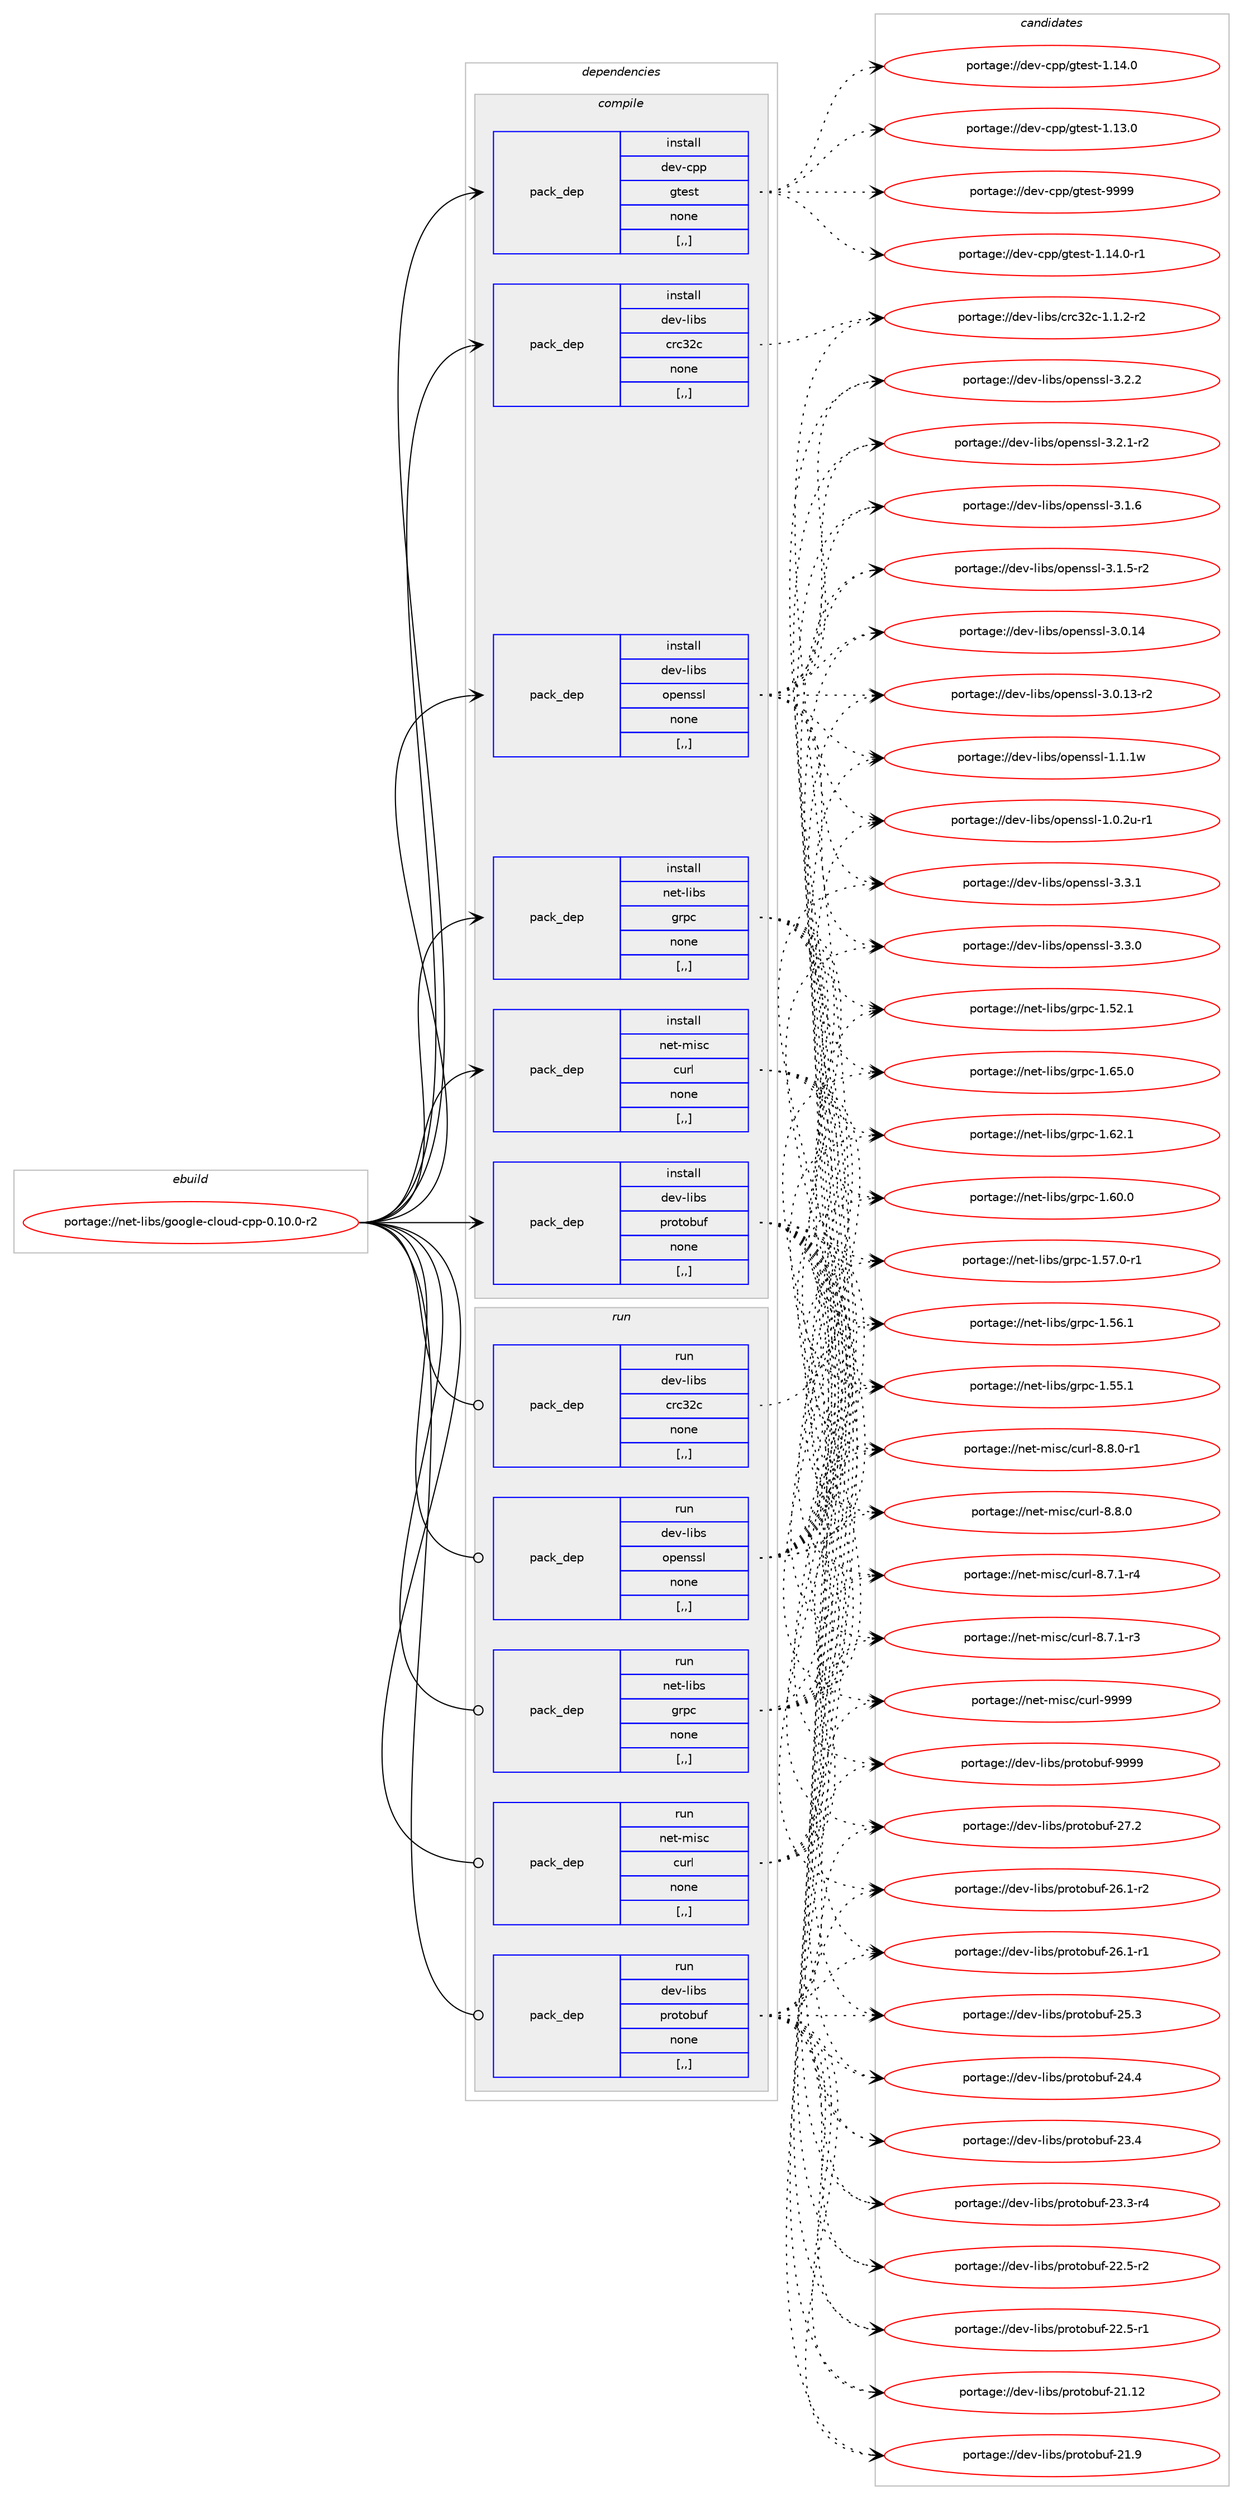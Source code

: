 digraph prolog {

# *************
# Graph options
# *************

newrank=true;
concentrate=true;
compound=true;
graph [rankdir=LR,fontname=Helvetica,fontsize=10,ranksep=1.5];#, ranksep=2.5, nodesep=0.2];
edge  [arrowhead=vee];
node  [fontname=Helvetica,fontsize=10];

# **********
# The ebuild
# **********

subgraph cluster_leftcol {
color=gray;
label=<<i>ebuild</i>>;
id [label="portage://net-libs/google-cloud-cpp-0.10.0-r2", color=red, width=4, href="../net-libs/google-cloud-cpp-0.10.0-r2.svg"];
}

# ****************
# The dependencies
# ****************

subgraph cluster_midcol {
color=gray;
label=<<i>dependencies</i>>;
subgraph cluster_compile {
fillcolor="#eeeeee";
style=filled;
label=<<i>compile</i>>;
subgraph pack261375 {
dependency357116 [label=<<TABLE BORDER="0" CELLBORDER="1" CELLSPACING="0" CELLPADDING="4" WIDTH="220"><TR><TD ROWSPAN="6" CELLPADDING="30">pack_dep</TD></TR><TR><TD WIDTH="110">install</TD></TR><TR><TD>dev-cpp</TD></TR><TR><TD>gtest</TD></TR><TR><TD>none</TD></TR><TR><TD>[,,]</TD></TR></TABLE>>, shape=none, color=blue];
}
id:e -> dependency357116:w [weight=20,style="solid",arrowhead="vee"];
subgraph pack261376 {
dependency357117 [label=<<TABLE BORDER="0" CELLBORDER="1" CELLSPACING="0" CELLPADDING="4" WIDTH="220"><TR><TD ROWSPAN="6" CELLPADDING="30">pack_dep</TD></TR><TR><TD WIDTH="110">install</TD></TR><TR><TD>dev-libs</TD></TR><TR><TD>crc32c</TD></TR><TR><TD>none</TD></TR><TR><TD>[,,]</TD></TR></TABLE>>, shape=none, color=blue];
}
id:e -> dependency357117:w [weight=20,style="solid",arrowhead="vee"];
subgraph pack261377 {
dependency357118 [label=<<TABLE BORDER="0" CELLBORDER="1" CELLSPACING="0" CELLPADDING="4" WIDTH="220"><TR><TD ROWSPAN="6" CELLPADDING="30">pack_dep</TD></TR><TR><TD WIDTH="110">install</TD></TR><TR><TD>dev-libs</TD></TR><TR><TD>openssl</TD></TR><TR><TD>none</TD></TR><TR><TD>[,,]</TD></TR></TABLE>>, shape=none, color=blue];
}
id:e -> dependency357118:w [weight=20,style="solid",arrowhead="vee"];
subgraph pack261378 {
dependency357119 [label=<<TABLE BORDER="0" CELLBORDER="1" CELLSPACING="0" CELLPADDING="4" WIDTH="220"><TR><TD ROWSPAN="6" CELLPADDING="30">pack_dep</TD></TR><TR><TD WIDTH="110">install</TD></TR><TR><TD>dev-libs</TD></TR><TR><TD>protobuf</TD></TR><TR><TD>none</TD></TR><TR><TD>[,,]</TD></TR></TABLE>>, shape=none, color=blue];
}
id:e -> dependency357119:w [weight=20,style="solid",arrowhead="vee"];
subgraph pack261379 {
dependency357120 [label=<<TABLE BORDER="0" CELLBORDER="1" CELLSPACING="0" CELLPADDING="4" WIDTH="220"><TR><TD ROWSPAN="6" CELLPADDING="30">pack_dep</TD></TR><TR><TD WIDTH="110">install</TD></TR><TR><TD>net-libs</TD></TR><TR><TD>grpc</TD></TR><TR><TD>none</TD></TR><TR><TD>[,,]</TD></TR></TABLE>>, shape=none, color=blue];
}
id:e -> dependency357120:w [weight=20,style="solid",arrowhead="vee"];
subgraph pack261380 {
dependency357121 [label=<<TABLE BORDER="0" CELLBORDER="1" CELLSPACING="0" CELLPADDING="4" WIDTH="220"><TR><TD ROWSPAN="6" CELLPADDING="30">pack_dep</TD></TR><TR><TD WIDTH="110">install</TD></TR><TR><TD>net-misc</TD></TR><TR><TD>curl</TD></TR><TR><TD>none</TD></TR><TR><TD>[,,]</TD></TR></TABLE>>, shape=none, color=blue];
}
id:e -> dependency357121:w [weight=20,style="solid",arrowhead="vee"];
}
subgraph cluster_compileandrun {
fillcolor="#eeeeee";
style=filled;
label=<<i>compile and run</i>>;
}
subgraph cluster_run {
fillcolor="#eeeeee";
style=filled;
label=<<i>run</i>>;
subgraph pack261381 {
dependency357122 [label=<<TABLE BORDER="0" CELLBORDER="1" CELLSPACING="0" CELLPADDING="4" WIDTH="220"><TR><TD ROWSPAN="6" CELLPADDING="30">pack_dep</TD></TR><TR><TD WIDTH="110">run</TD></TR><TR><TD>dev-libs</TD></TR><TR><TD>crc32c</TD></TR><TR><TD>none</TD></TR><TR><TD>[,,]</TD></TR></TABLE>>, shape=none, color=blue];
}
id:e -> dependency357122:w [weight=20,style="solid",arrowhead="odot"];
subgraph pack261382 {
dependency357123 [label=<<TABLE BORDER="0" CELLBORDER="1" CELLSPACING="0" CELLPADDING="4" WIDTH="220"><TR><TD ROWSPAN="6" CELLPADDING="30">pack_dep</TD></TR><TR><TD WIDTH="110">run</TD></TR><TR><TD>dev-libs</TD></TR><TR><TD>openssl</TD></TR><TR><TD>none</TD></TR><TR><TD>[,,]</TD></TR></TABLE>>, shape=none, color=blue];
}
id:e -> dependency357123:w [weight=20,style="solid",arrowhead="odot"];
subgraph pack261383 {
dependency357124 [label=<<TABLE BORDER="0" CELLBORDER="1" CELLSPACING="0" CELLPADDING="4" WIDTH="220"><TR><TD ROWSPAN="6" CELLPADDING="30">pack_dep</TD></TR><TR><TD WIDTH="110">run</TD></TR><TR><TD>dev-libs</TD></TR><TR><TD>protobuf</TD></TR><TR><TD>none</TD></TR><TR><TD>[,,]</TD></TR></TABLE>>, shape=none, color=blue];
}
id:e -> dependency357124:w [weight=20,style="solid",arrowhead="odot"];
subgraph pack261384 {
dependency357125 [label=<<TABLE BORDER="0" CELLBORDER="1" CELLSPACING="0" CELLPADDING="4" WIDTH="220"><TR><TD ROWSPAN="6" CELLPADDING="30">pack_dep</TD></TR><TR><TD WIDTH="110">run</TD></TR><TR><TD>net-libs</TD></TR><TR><TD>grpc</TD></TR><TR><TD>none</TD></TR><TR><TD>[,,]</TD></TR></TABLE>>, shape=none, color=blue];
}
id:e -> dependency357125:w [weight=20,style="solid",arrowhead="odot"];
subgraph pack261385 {
dependency357126 [label=<<TABLE BORDER="0" CELLBORDER="1" CELLSPACING="0" CELLPADDING="4" WIDTH="220"><TR><TD ROWSPAN="6" CELLPADDING="30">pack_dep</TD></TR><TR><TD WIDTH="110">run</TD></TR><TR><TD>net-misc</TD></TR><TR><TD>curl</TD></TR><TR><TD>none</TD></TR><TR><TD>[,,]</TD></TR></TABLE>>, shape=none, color=blue];
}
id:e -> dependency357126:w [weight=20,style="solid",arrowhead="odot"];
}
}

# **************
# The candidates
# **************

subgraph cluster_choices {
rank=same;
color=gray;
label=<<i>candidates</i>>;

subgraph choice261375 {
color=black;
nodesep=1;
choice1001011184599112112471031161011151164557575757 [label="portage://dev-cpp/gtest-9999", color=red, width=4,href="../dev-cpp/gtest-9999.svg"];
choice100101118459911211247103116101115116454946495246484511449 [label="portage://dev-cpp/gtest-1.14.0-r1", color=red, width=4,href="../dev-cpp/gtest-1.14.0-r1.svg"];
choice10010111845991121124710311610111511645494649524648 [label="portage://dev-cpp/gtest-1.14.0", color=red, width=4,href="../dev-cpp/gtest-1.14.0.svg"];
choice10010111845991121124710311610111511645494649514648 [label="portage://dev-cpp/gtest-1.13.0", color=red, width=4,href="../dev-cpp/gtest-1.13.0.svg"];
dependency357116:e -> choice1001011184599112112471031161011151164557575757:w [style=dotted,weight="100"];
dependency357116:e -> choice100101118459911211247103116101115116454946495246484511449:w [style=dotted,weight="100"];
dependency357116:e -> choice10010111845991121124710311610111511645494649524648:w [style=dotted,weight="100"];
dependency357116:e -> choice10010111845991121124710311610111511645494649514648:w [style=dotted,weight="100"];
}
subgraph choice261376 {
color=black;
nodesep=1;
choice10010111845108105981154799114995150994549464946504511450 [label="portage://dev-libs/crc32c-1.1.2-r2", color=red, width=4,href="../dev-libs/crc32c-1.1.2-r2.svg"];
dependency357117:e -> choice10010111845108105981154799114995150994549464946504511450:w [style=dotted,weight="100"];
}
subgraph choice261377 {
color=black;
nodesep=1;
choice100101118451081059811547111112101110115115108455146514649 [label="portage://dev-libs/openssl-3.3.1", color=red, width=4,href="../dev-libs/openssl-3.3.1.svg"];
choice100101118451081059811547111112101110115115108455146514648 [label="portage://dev-libs/openssl-3.3.0", color=red, width=4,href="../dev-libs/openssl-3.3.0.svg"];
choice100101118451081059811547111112101110115115108455146504650 [label="portage://dev-libs/openssl-3.2.2", color=red, width=4,href="../dev-libs/openssl-3.2.2.svg"];
choice1001011184510810598115471111121011101151151084551465046494511450 [label="portage://dev-libs/openssl-3.2.1-r2", color=red, width=4,href="../dev-libs/openssl-3.2.1-r2.svg"];
choice100101118451081059811547111112101110115115108455146494654 [label="portage://dev-libs/openssl-3.1.6", color=red, width=4,href="../dev-libs/openssl-3.1.6.svg"];
choice1001011184510810598115471111121011101151151084551464946534511450 [label="portage://dev-libs/openssl-3.1.5-r2", color=red, width=4,href="../dev-libs/openssl-3.1.5-r2.svg"];
choice10010111845108105981154711111210111011511510845514648464952 [label="portage://dev-libs/openssl-3.0.14", color=red, width=4,href="../dev-libs/openssl-3.0.14.svg"];
choice100101118451081059811547111112101110115115108455146484649514511450 [label="portage://dev-libs/openssl-3.0.13-r2", color=red, width=4,href="../dev-libs/openssl-3.0.13-r2.svg"];
choice100101118451081059811547111112101110115115108454946494649119 [label="portage://dev-libs/openssl-1.1.1w", color=red, width=4,href="../dev-libs/openssl-1.1.1w.svg"];
choice1001011184510810598115471111121011101151151084549464846501174511449 [label="portage://dev-libs/openssl-1.0.2u-r1", color=red, width=4,href="../dev-libs/openssl-1.0.2u-r1.svg"];
dependency357118:e -> choice100101118451081059811547111112101110115115108455146514649:w [style=dotted,weight="100"];
dependency357118:e -> choice100101118451081059811547111112101110115115108455146514648:w [style=dotted,weight="100"];
dependency357118:e -> choice100101118451081059811547111112101110115115108455146504650:w [style=dotted,weight="100"];
dependency357118:e -> choice1001011184510810598115471111121011101151151084551465046494511450:w [style=dotted,weight="100"];
dependency357118:e -> choice100101118451081059811547111112101110115115108455146494654:w [style=dotted,weight="100"];
dependency357118:e -> choice1001011184510810598115471111121011101151151084551464946534511450:w [style=dotted,weight="100"];
dependency357118:e -> choice10010111845108105981154711111210111011511510845514648464952:w [style=dotted,weight="100"];
dependency357118:e -> choice100101118451081059811547111112101110115115108455146484649514511450:w [style=dotted,weight="100"];
dependency357118:e -> choice100101118451081059811547111112101110115115108454946494649119:w [style=dotted,weight="100"];
dependency357118:e -> choice1001011184510810598115471111121011101151151084549464846501174511449:w [style=dotted,weight="100"];
}
subgraph choice261378 {
color=black;
nodesep=1;
choice100101118451081059811547112114111116111981171024557575757 [label="portage://dev-libs/protobuf-9999", color=red, width=4,href="../dev-libs/protobuf-9999.svg"];
choice100101118451081059811547112114111116111981171024550554650 [label="portage://dev-libs/protobuf-27.2", color=red, width=4,href="../dev-libs/protobuf-27.2.svg"];
choice1001011184510810598115471121141111161119811710245505446494511450 [label="portage://dev-libs/protobuf-26.1-r2", color=red, width=4,href="../dev-libs/protobuf-26.1-r2.svg"];
choice1001011184510810598115471121141111161119811710245505446494511449 [label="portage://dev-libs/protobuf-26.1-r1", color=red, width=4,href="../dev-libs/protobuf-26.1-r1.svg"];
choice100101118451081059811547112114111116111981171024550534651 [label="portage://dev-libs/protobuf-25.3", color=red, width=4,href="../dev-libs/protobuf-25.3.svg"];
choice100101118451081059811547112114111116111981171024550524652 [label="portage://dev-libs/protobuf-24.4", color=red, width=4,href="../dev-libs/protobuf-24.4.svg"];
choice100101118451081059811547112114111116111981171024550514652 [label="portage://dev-libs/protobuf-23.4", color=red, width=4,href="../dev-libs/protobuf-23.4.svg"];
choice1001011184510810598115471121141111161119811710245505146514511452 [label="portage://dev-libs/protobuf-23.3-r4", color=red, width=4,href="../dev-libs/protobuf-23.3-r4.svg"];
choice1001011184510810598115471121141111161119811710245505046534511450 [label="portage://dev-libs/protobuf-22.5-r2", color=red, width=4,href="../dev-libs/protobuf-22.5-r2.svg"];
choice1001011184510810598115471121141111161119811710245505046534511449 [label="portage://dev-libs/protobuf-22.5-r1", color=red, width=4,href="../dev-libs/protobuf-22.5-r1.svg"];
choice10010111845108105981154711211411111611198117102455049464950 [label="portage://dev-libs/protobuf-21.12", color=red, width=4,href="../dev-libs/protobuf-21.12.svg"];
choice100101118451081059811547112114111116111981171024550494657 [label="portage://dev-libs/protobuf-21.9", color=red, width=4,href="../dev-libs/protobuf-21.9.svg"];
dependency357119:e -> choice100101118451081059811547112114111116111981171024557575757:w [style=dotted,weight="100"];
dependency357119:e -> choice100101118451081059811547112114111116111981171024550554650:w [style=dotted,weight="100"];
dependency357119:e -> choice1001011184510810598115471121141111161119811710245505446494511450:w [style=dotted,weight="100"];
dependency357119:e -> choice1001011184510810598115471121141111161119811710245505446494511449:w [style=dotted,weight="100"];
dependency357119:e -> choice100101118451081059811547112114111116111981171024550534651:w [style=dotted,weight="100"];
dependency357119:e -> choice100101118451081059811547112114111116111981171024550524652:w [style=dotted,weight="100"];
dependency357119:e -> choice100101118451081059811547112114111116111981171024550514652:w [style=dotted,weight="100"];
dependency357119:e -> choice1001011184510810598115471121141111161119811710245505146514511452:w [style=dotted,weight="100"];
dependency357119:e -> choice1001011184510810598115471121141111161119811710245505046534511450:w [style=dotted,weight="100"];
dependency357119:e -> choice1001011184510810598115471121141111161119811710245505046534511449:w [style=dotted,weight="100"];
dependency357119:e -> choice10010111845108105981154711211411111611198117102455049464950:w [style=dotted,weight="100"];
dependency357119:e -> choice100101118451081059811547112114111116111981171024550494657:w [style=dotted,weight="100"];
}
subgraph choice261379 {
color=black;
nodesep=1;
choice1101011164510810598115471031141129945494654534648 [label="portage://net-libs/grpc-1.65.0", color=red, width=4,href="../net-libs/grpc-1.65.0.svg"];
choice1101011164510810598115471031141129945494654504649 [label="portage://net-libs/grpc-1.62.1", color=red, width=4,href="../net-libs/grpc-1.62.1.svg"];
choice1101011164510810598115471031141129945494654484648 [label="portage://net-libs/grpc-1.60.0", color=red, width=4,href="../net-libs/grpc-1.60.0.svg"];
choice11010111645108105981154710311411299454946535546484511449 [label="portage://net-libs/grpc-1.57.0-r1", color=red, width=4,href="../net-libs/grpc-1.57.0-r1.svg"];
choice1101011164510810598115471031141129945494653544649 [label="portage://net-libs/grpc-1.56.1", color=red, width=4,href="../net-libs/grpc-1.56.1.svg"];
choice1101011164510810598115471031141129945494653534649 [label="portage://net-libs/grpc-1.55.1", color=red, width=4,href="../net-libs/grpc-1.55.1.svg"];
choice1101011164510810598115471031141129945494653504649 [label="portage://net-libs/grpc-1.52.1", color=red, width=4,href="../net-libs/grpc-1.52.1.svg"];
dependency357120:e -> choice1101011164510810598115471031141129945494654534648:w [style=dotted,weight="100"];
dependency357120:e -> choice1101011164510810598115471031141129945494654504649:w [style=dotted,weight="100"];
dependency357120:e -> choice1101011164510810598115471031141129945494654484648:w [style=dotted,weight="100"];
dependency357120:e -> choice11010111645108105981154710311411299454946535546484511449:w [style=dotted,weight="100"];
dependency357120:e -> choice1101011164510810598115471031141129945494653544649:w [style=dotted,weight="100"];
dependency357120:e -> choice1101011164510810598115471031141129945494653534649:w [style=dotted,weight="100"];
dependency357120:e -> choice1101011164510810598115471031141129945494653504649:w [style=dotted,weight="100"];
}
subgraph choice261380 {
color=black;
nodesep=1;
choice110101116451091051159947991171141084557575757 [label="portage://net-misc/curl-9999", color=red, width=4,href="../net-misc/curl-9999.svg"];
choice110101116451091051159947991171141084556465646484511449 [label="portage://net-misc/curl-8.8.0-r1", color=red, width=4,href="../net-misc/curl-8.8.0-r1.svg"];
choice11010111645109105115994799117114108455646564648 [label="portage://net-misc/curl-8.8.0", color=red, width=4,href="../net-misc/curl-8.8.0.svg"];
choice110101116451091051159947991171141084556465546494511452 [label="portage://net-misc/curl-8.7.1-r4", color=red, width=4,href="../net-misc/curl-8.7.1-r4.svg"];
choice110101116451091051159947991171141084556465546494511451 [label="portage://net-misc/curl-8.7.1-r3", color=red, width=4,href="../net-misc/curl-8.7.1-r3.svg"];
dependency357121:e -> choice110101116451091051159947991171141084557575757:w [style=dotted,weight="100"];
dependency357121:e -> choice110101116451091051159947991171141084556465646484511449:w [style=dotted,weight="100"];
dependency357121:e -> choice11010111645109105115994799117114108455646564648:w [style=dotted,weight="100"];
dependency357121:e -> choice110101116451091051159947991171141084556465546494511452:w [style=dotted,weight="100"];
dependency357121:e -> choice110101116451091051159947991171141084556465546494511451:w [style=dotted,weight="100"];
}
subgraph choice261381 {
color=black;
nodesep=1;
choice10010111845108105981154799114995150994549464946504511450 [label="portage://dev-libs/crc32c-1.1.2-r2", color=red, width=4,href="../dev-libs/crc32c-1.1.2-r2.svg"];
dependency357122:e -> choice10010111845108105981154799114995150994549464946504511450:w [style=dotted,weight="100"];
}
subgraph choice261382 {
color=black;
nodesep=1;
choice100101118451081059811547111112101110115115108455146514649 [label="portage://dev-libs/openssl-3.3.1", color=red, width=4,href="../dev-libs/openssl-3.3.1.svg"];
choice100101118451081059811547111112101110115115108455146514648 [label="portage://dev-libs/openssl-3.3.0", color=red, width=4,href="../dev-libs/openssl-3.3.0.svg"];
choice100101118451081059811547111112101110115115108455146504650 [label="portage://dev-libs/openssl-3.2.2", color=red, width=4,href="../dev-libs/openssl-3.2.2.svg"];
choice1001011184510810598115471111121011101151151084551465046494511450 [label="portage://dev-libs/openssl-3.2.1-r2", color=red, width=4,href="../dev-libs/openssl-3.2.1-r2.svg"];
choice100101118451081059811547111112101110115115108455146494654 [label="portage://dev-libs/openssl-3.1.6", color=red, width=4,href="../dev-libs/openssl-3.1.6.svg"];
choice1001011184510810598115471111121011101151151084551464946534511450 [label="portage://dev-libs/openssl-3.1.5-r2", color=red, width=4,href="../dev-libs/openssl-3.1.5-r2.svg"];
choice10010111845108105981154711111210111011511510845514648464952 [label="portage://dev-libs/openssl-3.0.14", color=red, width=4,href="../dev-libs/openssl-3.0.14.svg"];
choice100101118451081059811547111112101110115115108455146484649514511450 [label="portage://dev-libs/openssl-3.0.13-r2", color=red, width=4,href="../dev-libs/openssl-3.0.13-r2.svg"];
choice100101118451081059811547111112101110115115108454946494649119 [label="portage://dev-libs/openssl-1.1.1w", color=red, width=4,href="../dev-libs/openssl-1.1.1w.svg"];
choice1001011184510810598115471111121011101151151084549464846501174511449 [label="portage://dev-libs/openssl-1.0.2u-r1", color=red, width=4,href="../dev-libs/openssl-1.0.2u-r1.svg"];
dependency357123:e -> choice100101118451081059811547111112101110115115108455146514649:w [style=dotted,weight="100"];
dependency357123:e -> choice100101118451081059811547111112101110115115108455146514648:w [style=dotted,weight="100"];
dependency357123:e -> choice100101118451081059811547111112101110115115108455146504650:w [style=dotted,weight="100"];
dependency357123:e -> choice1001011184510810598115471111121011101151151084551465046494511450:w [style=dotted,weight="100"];
dependency357123:e -> choice100101118451081059811547111112101110115115108455146494654:w [style=dotted,weight="100"];
dependency357123:e -> choice1001011184510810598115471111121011101151151084551464946534511450:w [style=dotted,weight="100"];
dependency357123:e -> choice10010111845108105981154711111210111011511510845514648464952:w [style=dotted,weight="100"];
dependency357123:e -> choice100101118451081059811547111112101110115115108455146484649514511450:w [style=dotted,weight="100"];
dependency357123:e -> choice100101118451081059811547111112101110115115108454946494649119:w [style=dotted,weight="100"];
dependency357123:e -> choice1001011184510810598115471111121011101151151084549464846501174511449:w [style=dotted,weight="100"];
}
subgraph choice261383 {
color=black;
nodesep=1;
choice100101118451081059811547112114111116111981171024557575757 [label="portage://dev-libs/protobuf-9999", color=red, width=4,href="../dev-libs/protobuf-9999.svg"];
choice100101118451081059811547112114111116111981171024550554650 [label="portage://dev-libs/protobuf-27.2", color=red, width=4,href="../dev-libs/protobuf-27.2.svg"];
choice1001011184510810598115471121141111161119811710245505446494511450 [label="portage://dev-libs/protobuf-26.1-r2", color=red, width=4,href="../dev-libs/protobuf-26.1-r2.svg"];
choice1001011184510810598115471121141111161119811710245505446494511449 [label="portage://dev-libs/protobuf-26.1-r1", color=red, width=4,href="../dev-libs/protobuf-26.1-r1.svg"];
choice100101118451081059811547112114111116111981171024550534651 [label="portage://dev-libs/protobuf-25.3", color=red, width=4,href="../dev-libs/protobuf-25.3.svg"];
choice100101118451081059811547112114111116111981171024550524652 [label="portage://dev-libs/protobuf-24.4", color=red, width=4,href="../dev-libs/protobuf-24.4.svg"];
choice100101118451081059811547112114111116111981171024550514652 [label="portage://dev-libs/protobuf-23.4", color=red, width=4,href="../dev-libs/protobuf-23.4.svg"];
choice1001011184510810598115471121141111161119811710245505146514511452 [label="portage://dev-libs/protobuf-23.3-r4", color=red, width=4,href="../dev-libs/protobuf-23.3-r4.svg"];
choice1001011184510810598115471121141111161119811710245505046534511450 [label="portage://dev-libs/protobuf-22.5-r2", color=red, width=4,href="../dev-libs/protobuf-22.5-r2.svg"];
choice1001011184510810598115471121141111161119811710245505046534511449 [label="portage://dev-libs/protobuf-22.5-r1", color=red, width=4,href="../dev-libs/protobuf-22.5-r1.svg"];
choice10010111845108105981154711211411111611198117102455049464950 [label="portage://dev-libs/protobuf-21.12", color=red, width=4,href="../dev-libs/protobuf-21.12.svg"];
choice100101118451081059811547112114111116111981171024550494657 [label="portage://dev-libs/protobuf-21.9", color=red, width=4,href="../dev-libs/protobuf-21.9.svg"];
dependency357124:e -> choice100101118451081059811547112114111116111981171024557575757:w [style=dotted,weight="100"];
dependency357124:e -> choice100101118451081059811547112114111116111981171024550554650:w [style=dotted,weight="100"];
dependency357124:e -> choice1001011184510810598115471121141111161119811710245505446494511450:w [style=dotted,weight="100"];
dependency357124:e -> choice1001011184510810598115471121141111161119811710245505446494511449:w [style=dotted,weight="100"];
dependency357124:e -> choice100101118451081059811547112114111116111981171024550534651:w [style=dotted,weight="100"];
dependency357124:e -> choice100101118451081059811547112114111116111981171024550524652:w [style=dotted,weight="100"];
dependency357124:e -> choice100101118451081059811547112114111116111981171024550514652:w [style=dotted,weight="100"];
dependency357124:e -> choice1001011184510810598115471121141111161119811710245505146514511452:w [style=dotted,weight="100"];
dependency357124:e -> choice1001011184510810598115471121141111161119811710245505046534511450:w [style=dotted,weight="100"];
dependency357124:e -> choice1001011184510810598115471121141111161119811710245505046534511449:w [style=dotted,weight="100"];
dependency357124:e -> choice10010111845108105981154711211411111611198117102455049464950:w [style=dotted,weight="100"];
dependency357124:e -> choice100101118451081059811547112114111116111981171024550494657:w [style=dotted,weight="100"];
}
subgraph choice261384 {
color=black;
nodesep=1;
choice1101011164510810598115471031141129945494654534648 [label="portage://net-libs/grpc-1.65.0", color=red, width=4,href="../net-libs/grpc-1.65.0.svg"];
choice1101011164510810598115471031141129945494654504649 [label="portage://net-libs/grpc-1.62.1", color=red, width=4,href="../net-libs/grpc-1.62.1.svg"];
choice1101011164510810598115471031141129945494654484648 [label="portage://net-libs/grpc-1.60.0", color=red, width=4,href="../net-libs/grpc-1.60.0.svg"];
choice11010111645108105981154710311411299454946535546484511449 [label="portage://net-libs/grpc-1.57.0-r1", color=red, width=4,href="../net-libs/grpc-1.57.0-r1.svg"];
choice1101011164510810598115471031141129945494653544649 [label="portage://net-libs/grpc-1.56.1", color=red, width=4,href="../net-libs/grpc-1.56.1.svg"];
choice1101011164510810598115471031141129945494653534649 [label="portage://net-libs/grpc-1.55.1", color=red, width=4,href="../net-libs/grpc-1.55.1.svg"];
choice1101011164510810598115471031141129945494653504649 [label="portage://net-libs/grpc-1.52.1", color=red, width=4,href="../net-libs/grpc-1.52.1.svg"];
dependency357125:e -> choice1101011164510810598115471031141129945494654534648:w [style=dotted,weight="100"];
dependency357125:e -> choice1101011164510810598115471031141129945494654504649:w [style=dotted,weight="100"];
dependency357125:e -> choice1101011164510810598115471031141129945494654484648:w [style=dotted,weight="100"];
dependency357125:e -> choice11010111645108105981154710311411299454946535546484511449:w [style=dotted,weight="100"];
dependency357125:e -> choice1101011164510810598115471031141129945494653544649:w [style=dotted,weight="100"];
dependency357125:e -> choice1101011164510810598115471031141129945494653534649:w [style=dotted,weight="100"];
dependency357125:e -> choice1101011164510810598115471031141129945494653504649:w [style=dotted,weight="100"];
}
subgraph choice261385 {
color=black;
nodesep=1;
choice110101116451091051159947991171141084557575757 [label="portage://net-misc/curl-9999", color=red, width=4,href="../net-misc/curl-9999.svg"];
choice110101116451091051159947991171141084556465646484511449 [label="portage://net-misc/curl-8.8.0-r1", color=red, width=4,href="../net-misc/curl-8.8.0-r1.svg"];
choice11010111645109105115994799117114108455646564648 [label="portage://net-misc/curl-8.8.0", color=red, width=4,href="../net-misc/curl-8.8.0.svg"];
choice110101116451091051159947991171141084556465546494511452 [label="portage://net-misc/curl-8.7.1-r4", color=red, width=4,href="../net-misc/curl-8.7.1-r4.svg"];
choice110101116451091051159947991171141084556465546494511451 [label="portage://net-misc/curl-8.7.1-r3", color=red, width=4,href="../net-misc/curl-8.7.1-r3.svg"];
dependency357126:e -> choice110101116451091051159947991171141084557575757:w [style=dotted,weight="100"];
dependency357126:e -> choice110101116451091051159947991171141084556465646484511449:w [style=dotted,weight="100"];
dependency357126:e -> choice11010111645109105115994799117114108455646564648:w [style=dotted,weight="100"];
dependency357126:e -> choice110101116451091051159947991171141084556465546494511452:w [style=dotted,weight="100"];
dependency357126:e -> choice110101116451091051159947991171141084556465546494511451:w [style=dotted,weight="100"];
}
}

}
